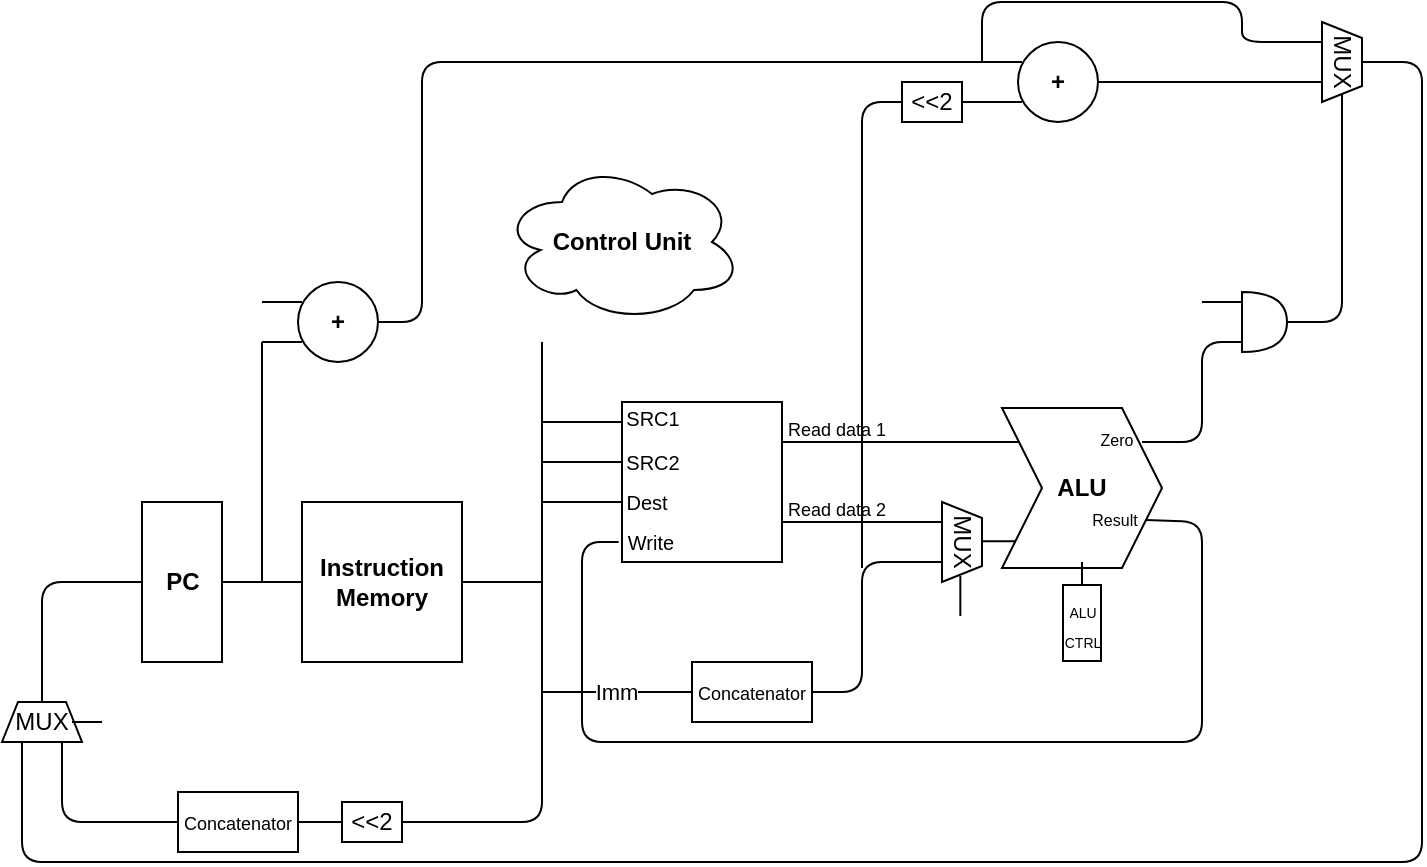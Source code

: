 <mxfile version="12.9.14" type="device"><diagram id="W68cePanUc9fFHWhOo95" name="Page-1"><mxGraphModel dx="1185" dy="594" grid="1" gridSize="10" guides="1" tooltips="1" connect="1" arrows="1" fold="1" page="1" pageScale="1" pageWidth="850" pageHeight="1100" math="0" shadow="0"><root><mxCell id="0"/><mxCell id="1" parent="0"/><mxCell id="01q96fbGWWvr-NWg4iSj-1" value="&lt;b&gt;Instruction Memory&lt;/b&gt;" style="whiteSpace=wrap;html=1;aspect=fixed;" vertex="1" parent="1"><mxGeometry x="200" y="480" width="80" height="80" as="geometry"/></mxCell><mxCell id="01q96fbGWWvr-NWg4iSj-2" value="" style="rounded=0;whiteSpace=wrap;html=1;rotation=90;" vertex="1" parent="1"><mxGeometry x="100" y="500" width="80" height="40" as="geometry"/></mxCell><mxCell id="01q96fbGWWvr-NWg4iSj-3" value="" style="endArrow=none;html=1;exitX=0.5;exitY=0;exitDx=0;exitDy=0;entryX=0;entryY=0.5;entryDx=0;entryDy=0;" edge="1" parent="1" source="01q96fbGWWvr-NWg4iSj-2" target="01q96fbGWWvr-NWg4iSj-1"><mxGeometry width="50" height="50" relative="1" as="geometry"><mxPoint x="400" y="420" as="sourcePoint"/><mxPoint x="450" y="370" as="targetPoint"/></mxGeometry></mxCell><mxCell id="01q96fbGWWvr-NWg4iSj-4" value="" style="endArrow=none;html=1;" edge="1" parent="1"><mxGeometry width="50" height="50" relative="1" as="geometry"><mxPoint x="180" y="520" as="sourcePoint"/><mxPoint x="180" y="400" as="targetPoint"/></mxGeometry></mxCell><mxCell id="01q96fbGWWvr-NWg4iSj-5" value="&lt;b&gt;PC&lt;/b&gt;" style="text;html=1;align=center;verticalAlign=middle;resizable=0;points=[];autosize=1;" vertex="1" parent="1"><mxGeometry x="125" y="510" width="30" height="20" as="geometry"/></mxCell><mxCell id="01q96fbGWWvr-NWg4iSj-8" value="&lt;b&gt;+&lt;/b&gt;" style="ellipse;whiteSpace=wrap;html=1;aspect=fixed;" vertex="1" parent="1"><mxGeometry x="198" y="370" width="40" height="40" as="geometry"/></mxCell><mxCell id="01q96fbGWWvr-NWg4iSj-9" value="" style="endArrow=none;html=1;" edge="1" parent="1"><mxGeometry width="50" height="50" relative="1" as="geometry"><mxPoint x="180" y="400" as="sourcePoint"/><mxPoint x="200" y="400" as="targetPoint"/></mxGeometry></mxCell><mxCell id="01q96fbGWWvr-NWg4iSj-10" value="" style="endArrow=none;html=1;" edge="1" parent="1"><mxGeometry width="50" height="50" relative="1" as="geometry"><mxPoint x="180" y="380" as="sourcePoint"/><mxPoint x="200" y="380" as="targetPoint"/></mxGeometry></mxCell><mxCell id="01q96fbGWWvr-NWg4iSj-11" value="" style="endArrow=none;html=1;exitX=1;exitY=0.5;exitDx=0;exitDy=0;" edge="1" parent="1" source="01q96fbGWWvr-NWg4iSj-8"><mxGeometry width="50" height="50" relative="1" as="geometry"><mxPoint x="380" y="440" as="sourcePoint"/><mxPoint x="560" y="260" as="targetPoint"/><Array as="points"><mxPoint x="260" y="390"/><mxPoint x="260" y="260"/></Array></mxGeometry></mxCell><mxCell id="01q96fbGWWvr-NWg4iSj-12" value="" style="endArrow=none;html=1;exitX=1;exitY=0.5;exitDx=0;exitDy=0;" edge="1" parent="1" source="01q96fbGWWvr-NWg4iSj-1"><mxGeometry width="50" height="50" relative="1" as="geometry"><mxPoint x="380" y="440" as="sourcePoint"/><mxPoint x="320" y="520" as="targetPoint"/></mxGeometry></mxCell><mxCell id="01q96fbGWWvr-NWg4iSj-13" value="" style="endArrow=none;html=1;" edge="1" parent="1"><mxGeometry width="50" height="50" relative="1" as="geometry"><mxPoint x="80" y="600" as="sourcePoint"/><mxPoint x="320" y="400" as="targetPoint"/><Array as="points"><mxPoint x="80" y="640"/><mxPoint x="320" y="640"/></Array></mxGeometry></mxCell><mxCell id="01q96fbGWWvr-NWg4iSj-14" value="" style="endArrow=none;html=1;" edge="1" parent="1"><mxGeometry width="50" height="50" relative="1" as="geometry"><mxPoint x="320" y="440" as="sourcePoint"/><mxPoint x="360" y="440" as="targetPoint"/></mxGeometry></mxCell><mxCell id="01q96fbGWWvr-NWg4iSj-15" value="" style="endArrow=none;html=1;" edge="1" parent="1"><mxGeometry width="50" height="50" relative="1" as="geometry"><mxPoint x="320" y="460" as="sourcePoint"/><mxPoint x="360" y="460" as="targetPoint"/></mxGeometry></mxCell><mxCell id="01q96fbGWWvr-NWg4iSj-16" value="" style="endArrow=none;html=1;" edge="1" parent="1"><mxGeometry width="50" height="50" relative="1" as="geometry"><mxPoint x="320" y="480" as="sourcePoint"/><mxPoint x="360" y="480" as="targetPoint"/></mxGeometry></mxCell><mxCell id="01q96fbGWWvr-NWg4iSj-17" value="" style="whiteSpace=wrap;html=1;aspect=fixed;" vertex="1" parent="1"><mxGeometry x="360" y="430" width="80" height="80" as="geometry"/></mxCell><mxCell id="01q96fbGWWvr-NWg4iSj-18" value="&lt;b&gt;Control Unit&lt;/b&gt;" style="ellipse;shape=cloud;whiteSpace=wrap;html=1;" vertex="1" parent="1"><mxGeometry x="300" y="310" width="120" height="80" as="geometry"/></mxCell><mxCell id="01q96fbGWWvr-NWg4iSj-23" value="&amp;lt;&amp;lt;2" style="rounded=0;whiteSpace=wrap;html=1;" vertex="1" parent="1"><mxGeometry x="220" y="630" width="30" height="20" as="geometry"/></mxCell><mxCell id="01q96fbGWWvr-NWg4iSj-25" value="&lt;font style=&quot;font-size: 9px&quot;&gt;Concatenator&lt;/font&gt;" style="rounded=0;whiteSpace=wrap;html=1;" vertex="1" parent="1"><mxGeometry x="138" y="625" width="60" height="30" as="geometry"/></mxCell><mxCell id="01q96fbGWWvr-NWg4iSj-30" value="&lt;font style=&quot;font-size: 10px&quot;&gt;SRC1&lt;/font&gt;" style="text;html=1;align=center;verticalAlign=middle;resizable=0;points=[];autosize=1;" vertex="1" parent="1"><mxGeometry x="355" y="428" width="40" height="20" as="geometry"/></mxCell><mxCell id="01q96fbGWWvr-NWg4iSj-31" value="&lt;font style=&quot;font-size: 10px&quot;&gt;SRC2&lt;/font&gt;" style="text;html=1;align=center;verticalAlign=middle;resizable=0;points=[];autosize=1;" vertex="1" parent="1"><mxGeometry x="355" y="450" width="40" height="20" as="geometry"/></mxCell><mxCell id="01q96fbGWWvr-NWg4iSj-32" value="&lt;font style=&quot;font-size: 10px&quot;&gt;Dest&lt;/font&gt;" style="text;html=1;align=center;verticalAlign=middle;resizable=0;points=[];autosize=1;" vertex="1" parent="1"><mxGeometry x="352" y="470" width="40" height="20" as="geometry"/></mxCell><mxCell id="01q96fbGWWvr-NWg4iSj-33" value="" style="endArrow=none;html=1;entryX=-0.021;entryY=0.875;entryDx=0;entryDy=0;entryPerimeter=0;" edge="1" parent="1" target="01q96fbGWWvr-NWg4iSj-17"><mxGeometry width="50" height="50" relative="1" as="geometry"><mxPoint x="650" y="530" as="sourcePoint"/><mxPoint x="430" y="390" as="targetPoint"/><Array as="points"><mxPoint x="650" y="600"/><mxPoint x="340" y="600"/><mxPoint x="340" y="500"/></Array></mxGeometry></mxCell><mxCell id="01q96fbGWWvr-NWg4iSj-34" value="" style="endArrow=none;html=1;" edge="1" parent="1"><mxGeometry width="50" height="50" relative="1" as="geometry"><mxPoint x="440" y="450" as="sourcePoint"/><mxPoint x="560" y="450" as="targetPoint"/></mxGeometry></mxCell><mxCell id="01q96fbGWWvr-NWg4iSj-35" value="" style="endArrow=none;html=1;" edge="1" parent="1"><mxGeometry width="50" height="50" relative="1" as="geometry"><mxPoint x="440" y="490" as="sourcePoint"/><mxPoint x="520" y="490" as="targetPoint"/></mxGeometry></mxCell><mxCell id="01q96fbGWWvr-NWg4iSj-36" value="&lt;font style=&quot;font-size: 10px&quot;&gt;Write&lt;/font&gt;" style="text;html=1;align=center;verticalAlign=middle;resizable=0;points=[];autosize=1;" vertex="1" parent="1"><mxGeometry x="354" y="490" width="40" height="20" as="geometry"/></mxCell><mxCell id="01q96fbGWWvr-NWg4iSj-37" value="&lt;font style=&quot;font-size: 9px&quot;&gt;Read data 2&lt;/font&gt;" style="text;html=1;align=center;verticalAlign=middle;resizable=0;points=[];autosize=1;" vertex="1" parent="1"><mxGeometry x="437" y="473" width="60" height="20" as="geometry"/></mxCell><mxCell id="01q96fbGWWvr-NWg4iSj-38" value="&lt;font style=&quot;font-size: 9px&quot;&gt;Read data 1&lt;/font&gt;" style="text;html=1;align=center;verticalAlign=middle;resizable=0;points=[];autosize=1;" vertex="1" parent="1"><mxGeometry x="437" y="433" width="60" height="20" as="geometry"/></mxCell><mxCell id="01q96fbGWWvr-NWg4iSj-39" value="MUX" style="shape=trapezoid;perimeter=trapezoidPerimeter;whiteSpace=wrap;html=1;rotation=90;" vertex="1" parent="1"><mxGeometry x="510" y="490" width="40" height="20" as="geometry"/></mxCell><mxCell id="01q96fbGWWvr-NWg4iSj-40" value="" style="endArrow=none;html=1;entryX=0.75;entryY=1;entryDx=0;entryDy=0;" edge="1" parent="1" target="01q96fbGWWvr-NWg4iSj-39"><mxGeometry width="50" height="50" relative="1" as="geometry"><mxPoint x="320" y="575" as="sourcePoint"/><mxPoint x="500" y="510" as="targetPoint"/><Array as="points"><mxPoint x="480" y="575"/><mxPoint x="480" y="510"/></Array></mxGeometry></mxCell><mxCell id="01q96fbGWWvr-NWg4iSj-67" value="Imm" style="edgeLabel;html=1;align=center;verticalAlign=middle;resizable=0;points=[];" vertex="1" connectable="0" parent="01q96fbGWWvr-NWg4iSj-40"><mxGeometry x="-0.685" y="3" relative="1" as="geometry"><mxPoint x="-5" y="3" as="offset"/></mxGeometry></mxCell><mxCell id="01q96fbGWWvr-NWg4iSj-41" value="&lt;font style=&quot;font-size: 9px&quot;&gt;Concatenator&lt;/font&gt;" style="rounded=0;whiteSpace=wrap;html=1;" vertex="1" parent="1"><mxGeometry x="395" y="560" width="60" height="30" as="geometry"/></mxCell><mxCell id="01q96fbGWWvr-NWg4iSj-42" value="" style="endArrow=none;html=1;" edge="1" parent="1"><mxGeometry width="50" height="50" relative="1" as="geometry"><mxPoint x="540" y="499.58" as="sourcePoint"/><mxPoint x="560" y="499.58" as="targetPoint"/></mxGeometry></mxCell><mxCell id="01q96fbGWWvr-NWg4iSj-43" value="&lt;b&gt;ALU&lt;/b&gt;" style="shape=step;perimeter=stepPerimeter;whiteSpace=wrap;html=1;fixedSize=1;" vertex="1" parent="1"><mxGeometry x="550" y="433" width="80" height="80" as="geometry"/></mxCell><mxCell id="01q96fbGWWvr-NWg4iSj-44" value="" style="endArrow=none;html=1;" edge="1" parent="1"><mxGeometry width="50" height="50" relative="1" as="geometry"><mxPoint x="620" y="450" as="sourcePoint"/><mxPoint x="670" y="400" as="targetPoint"/><Array as="points"><mxPoint x="650" y="450"/><mxPoint x="650" y="400"/></Array></mxGeometry></mxCell><mxCell id="01q96fbGWWvr-NWg4iSj-45" value="" style="endArrow=none;html=1;exitX=1;exitY=0.75;exitDx=0;exitDy=0;" edge="1" parent="1" source="01q96fbGWWvr-NWg4iSj-43"><mxGeometry width="50" height="50" relative="1" as="geometry"><mxPoint x="680" y="480" as="sourcePoint"/><mxPoint x="650" y="530" as="targetPoint"/><Array as="points"><mxPoint x="650" y="490"/></Array></mxGeometry></mxCell><mxCell id="01q96fbGWWvr-NWg4iSj-46" value="" style="endArrow=none;html=1;" edge="1" parent="1"><mxGeometry width="50" height="50" relative="1" as="geometry"><mxPoint x="480" y="513" as="sourcePoint"/><mxPoint x="500" y="280" as="targetPoint"/><Array as="points"><mxPoint x="480" y="280"/></Array></mxGeometry></mxCell><mxCell id="01q96fbGWWvr-NWg4iSj-47" value="&amp;lt;&amp;lt;2" style="rounded=0;whiteSpace=wrap;html=1;" vertex="1" parent="1"><mxGeometry x="500" y="270" width="30" height="20" as="geometry"/></mxCell><mxCell id="01q96fbGWWvr-NWg4iSj-48" value="" style="endArrow=none;html=1;" edge="1" parent="1"><mxGeometry width="50" height="50" relative="1" as="geometry"><mxPoint x="530" y="280" as="sourcePoint"/><mxPoint x="560" y="280" as="targetPoint"/></mxGeometry></mxCell><mxCell id="01q96fbGWWvr-NWg4iSj-50" value="&lt;b&gt;+&lt;/b&gt;" style="ellipse;whiteSpace=wrap;html=1;aspect=fixed;" vertex="1" parent="1"><mxGeometry x="558" y="250" width="40" height="40" as="geometry"/></mxCell><mxCell id="01q96fbGWWvr-NWg4iSj-51" value="" style="shape=or;whiteSpace=wrap;html=1;" vertex="1" parent="1"><mxGeometry x="670" y="375" width="22.5" height="30" as="geometry"/></mxCell><mxCell id="01q96fbGWWvr-NWg4iSj-52" value="" style="endArrow=none;html=1;" edge="1" parent="1"><mxGeometry width="50" height="50" relative="1" as="geometry"><mxPoint x="650" y="380" as="sourcePoint"/><mxPoint x="670" y="380" as="targetPoint"/></mxGeometry></mxCell><mxCell id="01q96fbGWWvr-NWg4iSj-54" value="" style="endArrow=none;html=1;entryX=1;entryY=0.5;entryDx=0;entryDy=0;" edge="1" parent="1" target="01q96fbGWWvr-NWg4iSj-57"><mxGeometry width="50" height="50" relative="1" as="geometry"><mxPoint x="692.5" y="390" as="sourcePoint"/><mxPoint x="720" y="300" as="targetPoint"/><Array as="points"><mxPoint x="720" y="390"/></Array></mxGeometry></mxCell><mxCell id="01q96fbGWWvr-NWg4iSj-55" value="" style="endArrow=none;html=1;entryX=0.75;entryY=1;entryDx=0;entryDy=0;" edge="1" parent="1" target="01q96fbGWWvr-NWg4iSj-57"><mxGeometry width="50" height="50" relative="1" as="geometry"><mxPoint x="598" y="270" as="sourcePoint"/><mxPoint x="660" y="270" as="targetPoint"/></mxGeometry></mxCell><mxCell id="01q96fbGWWvr-NWg4iSj-57" value="MUX" style="shape=trapezoid;perimeter=trapezoidPerimeter;whiteSpace=wrap;html=1;rotation=90;" vertex="1" parent="1"><mxGeometry x="700" y="250" width="40" height="20" as="geometry"/></mxCell><mxCell id="01q96fbGWWvr-NWg4iSj-58" value="" style="endArrow=none;html=1;entryX=0.25;entryY=1;entryDx=0;entryDy=0;" edge="1" parent="1" target="01q96fbGWWvr-NWg4iSj-57"><mxGeometry width="50" height="50" relative="1" as="geometry"><mxPoint x="540" y="260" as="sourcePoint"/><mxPoint x="670" y="250" as="targetPoint"/><Array as="points"><mxPoint x="540" y="230"/><mxPoint x="670" y="230"/><mxPoint x="670" y="250"/></Array></mxGeometry></mxCell><mxCell id="01q96fbGWWvr-NWg4iSj-59" value="" style="rounded=0;whiteSpace=wrap;html=1;rotation=90;" vertex="1" parent="1"><mxGeometry x="571" y="531" width="38" height="19" as="geometry"/></mxCell><mxCell id="01q96fbGWWvr-NWg4iSj-63" value="" style="endArrow=none;html=1;exitX=0;exitY=0.5;exitDx=0;exitDy=0;entryX=0.5;entryY=0.963;entryDx=0;entryDy=0;entryPerimeter=0;" edge="1" parent="1" source="01q96fbGWWvr-NWg4iSj-59" target="01q96fbGWWvr-NWg4iSj-43"><mxGeometry width="50" height="50" relative="1" as="geometry"><mxPoint x="380" y="440" as="sourcePoint"/><mxPoint x="430" y="390" as="targetPoint"/></mxGeometry></mxCell><mxCell id="01q96fbGWWvr-NWg4iSj-66" value="&lt;font style=&quot;font-size: 7px&quot;&gt;ALU&lt;br&gt;CTRL&lt;/font&gt;" style="text;html=1;align=center;verticalAlign=middle;resizable=0;points=[];autosize=1;" vertex="1" parent="1"><mxGeometry x="575" y="520.5" width="30" height="40" as="geometry"/></mxCell><mxCell id="01q96fbGWWvr-NWg4iSj-68" value="&lt;font style=&quot;font-size: 8px&quot;&gt;Zero&lt;/font&gt;" style="text;html=1;align=center;verticalAlign=middle;resizable=0;points=[];autosize=1;" vertex="1" parent="1"><mxGeometry x="592" y="438" width="30" height="20" as="geometry"/></mxCell><mxCell id="01q96fbGWWvr-NWg4iSj-69" value="&lt;font style=&quot;font-size: 8px&quot;&gt;Result&lt;/font&gt;" style="text;html=1;align=center;verticalAlign=middle;resizable=0;points=[];autosize=1;" vertex="1" parent="1"><mxGeometry x="586" y="478" width="40" height="20" as="geometry"/></mxCell><mxCell id="01q96fbGWWvr-NWg4iSj-70" value="" style="endArrow=none;html=1;exitX=0.5;exitY=0;exitDx=0;exitDy=0;" edge="1" parent="1" source="01q96fbGWWvr-NWg4iSj-57"><mxGeometry width="50" height="50" relative="1" as="geometry"><mxPoint x="730" y="290" as="sourcePoint"/><mxPoint x="60" y="600" as="targetPoint"/><Array as="points"><mxPoint x="760" y="260"/><mxPoint x="760" y="660"/><mxPoint x="60" y="660"/></Array></mxGeometry></mxCell><mxCell id="01q96fbGWWvr-NWg4iSj-71" value="MUX" style="shape=trapezoid;perimeter=trapezoidPerimeter;whiteSpace=wrap;html=1;rotation=0;" vertex="1" parent="1"><mxGeometry x="50" y="580" width="40" height="20" as="geometry"/></mxCell><mxCell id="01q96fbGWWvr-NWg4iSj-72" value="" style="endArrow=none;html=1;entryX=0.5;entryY=1;entryDx=0;entryDy=0;" edge="1" parent="1" target="01q96fbGWWvr-NWg4iSj-2"><mxGeometry width="50" height="50" relative="1" as="geometry"><mxPoint x="70" y="580" as="sourcePoint"/><mxPoint x="70" y="530" as="targetPoint"/><Array as="points"><mxPoint x="70" y="520"/></Array></mxGeometry></mxCell><mxCell id="01q96fbGWWvr-NWg4iSj-73" value="" style="endArrow=none;html=1;" edge="1" parent="1"><mxGeometry width="50" height="50" relative="1" as="geometry"><mxPoint x="85" y="590" as="sourcePoint"/><mxPoint x="100" y="590" as="targetPoint"/></mxGeometry></mxCell><mxCell id="01q96fbGWWvr-NWg4iSj-74" value="" style="endArrow=none;html=1;" edge="1" parent="1"><mxGeometry width="50" height="50" relative="1" as="geometry"><mxPoint x="529.17" y="517" as="sourcePoint"/><mxPoint x="529.17" y="537" as="targetPoint"/></mxGeometry></mxCell></root></mxGraphModel></diagram></mxfile>